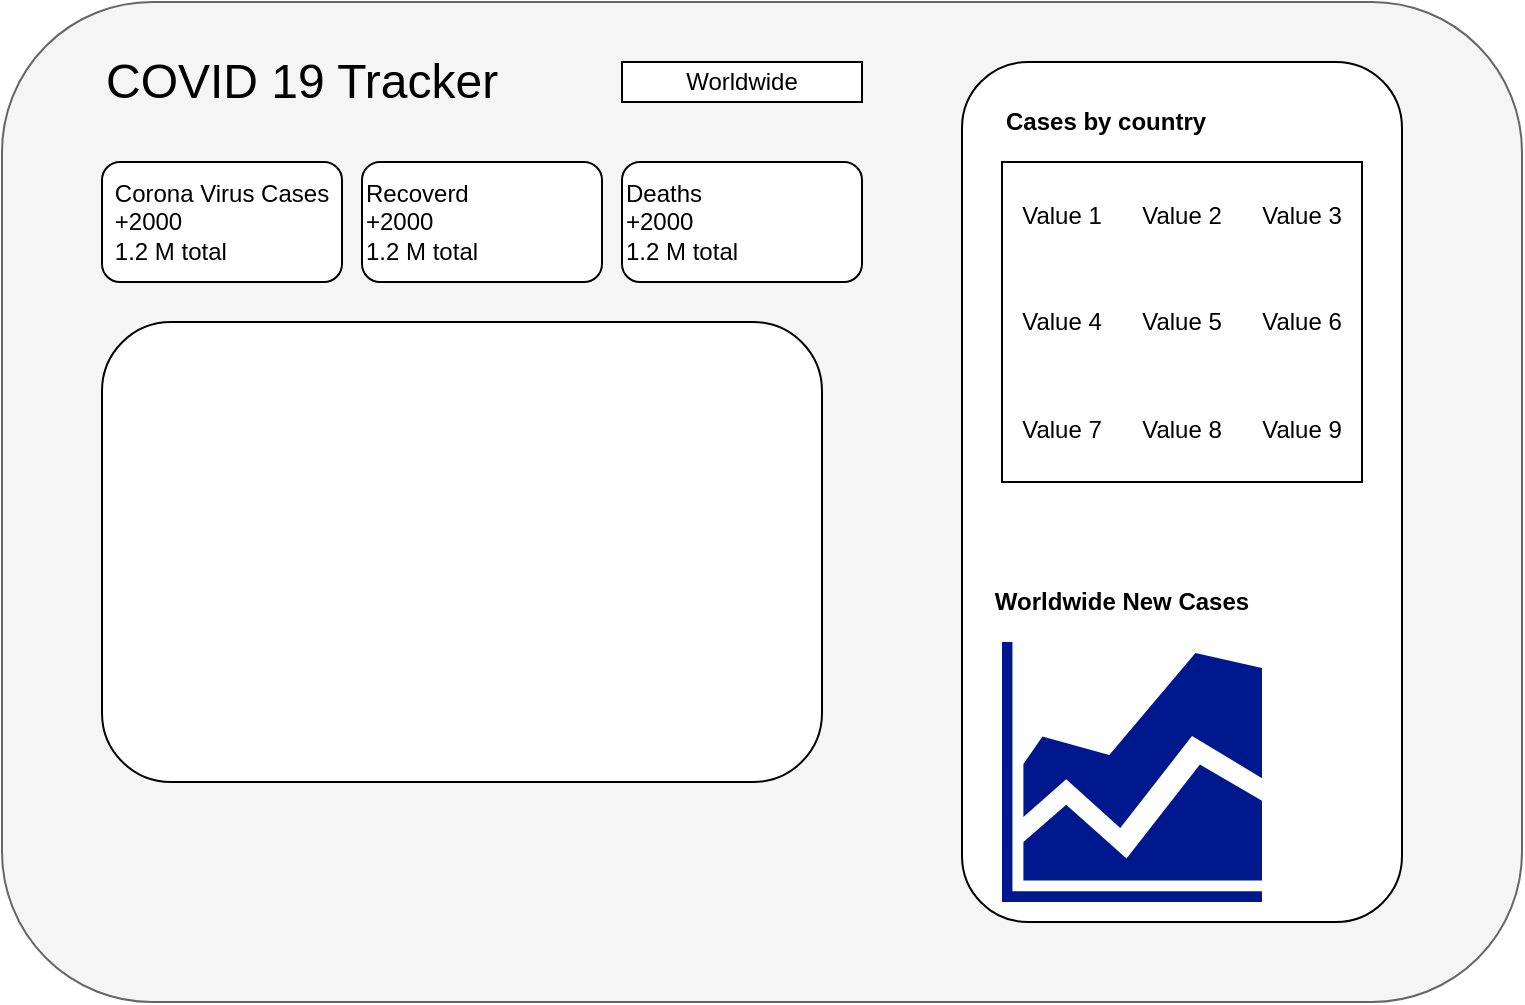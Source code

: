 <mxfile version="14.5.3" type="github">
  <diagram id="C5RBs43oDa-KdzZeNtuy" name="Page-1">
    <mxGraphModel dx="1038" dy="575" grid="1" gridSize="10" guides="1" tooltips="1" connect="1" arrows="1" fold="1" page="1" pageScale="1" pageWidth="827" pageHeight="1169" math="0" shadow="0">
      <root>
        <mxCell id="WIyWlLk6GJQsqaUBKTNV-0" />
        <mxCell id="WIyWlLk6GJQsqaUBKTNV-1" parent="WIyWlLk6GJQsqaUBKTNV-0" />
        <mxCell id="yGPGfhlQZTKZrJrrh-Fp-0" value="" style="rounded=1;whiteSpace=wrap;html=1;fillColor=#f5f5f5;strokeColor=#666666;fontColor=#333333;" vertex="1" parent="WIyWlLk6GJQsqaUBKTNV-1">
          <mxGeometry x="30" y="50" width="760" height="500" as="geometry" />
        </mxCell>
        <mxCell id="yGPGfhlQZTKZrJrrh-Fp-1" value="&lt;div align=&quot;left&quot;&gt;&lt;font style=&quot;font-size: 24px&quot;&gt;COVID 19 Tracker&lt;/font&gt;&lt;/div&gt;" style="text;html=1;strokeColor=none;fillColor=none;align=left;verticalAlign=middle;whiteSpace=wrap;rounded=0;fontSize=22;" vertex="1" parent="WIyWlLk6GJQsqaUBKTNV-1">
          <mxGeometry x="80" y="80" width="240" height="20" as="geometry" />
        </mxCell>
        <mxCell id="yGPGfhlQZTKZrJrrh-Fp-2" value="Worldwide" style="rounded=0;whiteSpace=wrap;html=1;" vertex="1" parent="WIyWlLk6GJQsqaUBKTNV-1">
          <mxGeometry x="340" y="80" width="120" height="20" as="geometry" />
        </mxCell>
        <mxCell id="yGPGfhlQZTKZrJrrh-Fp-3" value="&lt;br&gt;&lt;div align=&quot;left&quot;&gt;Corona Virus Cases&lt;br&gt;&lt;/div&gt;&lt;div align=&quot;left&quot;&gt;+2000&lt;br&gt;&lt;/div&gt;&lt;div align=&quot;left&quot;&gt;1.2 M total&lt;br&gt;&lt;/div&gt;&lt;div align=&quot;justify&quot;&gt;&lt;br&gt;&lt;/div&gt;" style="rounded=1;whiteSpace=wrap;html=1;" vertex="1" parent="WIyWlLk6GJQsqaUBKTNV-1">
          <mxGeometry x="80" y="130" width="120" height="60" as="geometry" />
        </mxCell>
        <mxCell id="yGPGfhlQZTKZrJrrh-Fp-4" value="&lt;br&gt;&lt;div align=&quot;left&quot;&gt;Recoverd&lt;br&gt;+2000&lt;br&gt;1.2 M total&lt;br&gt;&lt;/div&gt;&lt;div align=&quot;left&quot;&gt;&lt;br&gt;&lt;/div&gt;" style="rounded=1;whiteSpace=wrap;html=1;align=left;" vertex="1" parent="WIyWlLk6GJQsqaUBKTNV-1">
          <mxGeometry x="210" y="130" width="120" height="60" as="geometry" />
        </mxCell>
        <mxCell id="yGPGfhlQZTKZrJrrh-Fp-5" value="&lt;br&gt;&lt;div align=&quot;left&quot;&gt;Deaths&lt;br&gt;+2000&lt;br&gt;1.2 M total&lt;br&gt;&lt;/div&gt;&lt;div align=&quot;left&quot;&gt;&lt;br&gt;&lt;/div&gt;" style="rounded=1;whiteSpace=wrap;html=1;align=left;" vertex="1" parent="WIyWlLk6GJQsqaUBKTNV-1">
          <mxGeometry x="340" y="130" width="120" height="60" as="geometry" />
        </mxCell>
        <mxCell id="yGPGfhlQZTKZrJrrh-Fp-8" value="" style="rounded=1;whiteSpace=wrap;html=1;" vertex="1" parent="WIyWlLk6GJQsqaUBKTNV-1">
          <mxGeometry x="80" y="210" width="360" height="230" as="geometry" />
        </mxCell>
        <mxCell id="yGPGfhlQZTKZrJrrh-Fp-9" value="" style="shape=image;html=1;verticalAlign=top;verticalLabelPosition=bottom;labelBackgroundColor=#ffffff;imageAspect=0;aspect=fixed;image=https://cdn4.iconfinder.com/data/icons/small-n-flat/24/map-128.png" vertex="1" parent="WIyWlLk6GJQsqaUBKTNV-1">
          <mxGeometry x="170" y="240" width="160" height="160" as="geometry" />
        </mxCell>
        <mxCell id="yGPGfhlQZTKZrJrrh-Fp-10" value="" style="rounded=1;whiteSpace=wrap;html=1;" vertex="1" parent="WIyWlLk6GJQsqaUBKTNV-1">
          <mxGeometry x="510" y="80" width="220" height="430" as="geometry" />
        </mxCell>
        <mxCell id="yGPGfhlQZTKZrJrrh-Fp-11" value="&lt;div align=&quot;left&quot;&gt;&lt;b&gt;Worldwide New Cases&lt;/b&gt;&lt;br&gt;&lt;/div&gt;" style="text;html=1;strokeColor=none;fillColor=none;align=center;verticalAlign=middle;whiteSpace=wrap;rounded=0;" vertex="1" parent="WIyWlLk6GJQsqaUBKTNV-1">
          <mxGeometry x="520" y="340" width="140" height="20" as="geometry" />
        </mxCell>
        <mxCell id="yGPGfhlQZTKZrJrrh-Fp-12" value="&lt;div align=&quot;left&quot;&gt;&lt;b&gt;Cases by country&lt;/b&gt;&lt;/div&gt;" style="text;html=1;strokeColor=none;fillColor=none;align=left;verticalAlign=middle;whiteSpace=wrap;rounded=0;" vertex="1" parent="WIyWlLk6GJQsqaUBKTNV-1">
          <mxGeometry x="530" y="100" width="110" height="20" as="geometry" />
        </mxCell>
        <mxCell id="yGPGfhlQZTKZrJrrh-Fp-13" value="" style="aspect=fixed;pointerEvents=1;shadow=0;dashed=0;html=1;strokeColor=none;labelPosition=center;verticalLabelPosition=bottom;verticalAlign=top;align=center;fillColor=#00188D;shape=mxgraph.mscae.general.graph" vertex="1" parent="WIyWlLk6GJQsqaUBKTNV-1">
          <mxGeometry x="530" y="370" width="130" height="130" as="geometry" />
        </mxCell>
        <mxCell id="yGPGfhlQZTKZrJrrh-Fp-14" value="" style="shape=table;html=1;whiteSpace=wrap;startSize=0;container=1;collapsible=0;childLayout=tableLayout;columnLines=0;rowLines=0;" vertex="1" parent="WIyWlLk6GJQsqaUBKTNV-1">
          <mxGeometry x="530" y="130" width="180" height="160" as="geometry" />
        </mxCell>
        <mxCell id="yGPGfhlQZTKZrJrrh-Fp-15" value="" style="shape=partialRectangle;html=1;whiteSpace=wrap;collapsible=0;dropTarget=0;pointerEvents=0;fillColor=none;top=0;left=0;bottom=0;right=0;points=[[0,0.5],[1,0.5]];portConstraint=eastwest;" vertex="1" parent="yGPGfhlQZTKZrJrrh-Fp-14">
          <mxGeometry width="180" height="53" as="geometry" />
        </mxCell>
        <mxCell id="yGPGfhlQZTKZrJrrh-Fp-16" value="Value 1" style="shape=partialRectangle;html=1;whiteSpace=wrap;connectable=0;fillColor=none;top=0;left=0;bottom=0;right=0;overflow=hidden;" vertex="1" parent="yGPGfhlQZTKZrJrrh-Fp-15">
          <mxGeometry width="60" height="53" as="geometry" />
        </mxCell>
        <mxCell id="yGPGfhlQZTKZrJrrh-Fp-17" value="Value 2" style="shape=partialRectangle;html=1;whiteSpace=wrap;connectable=0;fillColor=none;top=0;left=0;bottom=0;right=0;overflow=hidden;" vertex="1" parent="yGPGfhlQZTKZrJrrh-Fp-15">
          <mxGeometry x="60" width="60" height="53" as="geometry" />
        </mxCell>
        <mxCell id="yGPGfhlQZTKZrJrrh-Fp-18" value="Value 3" style="shape=partialRectangle;html=1;whiteSpace=wrap;connectable=0;fillColor=none;top=0;left=0;bottom=0;right=0;overflow=hidden;" vertex="1" parent="yGPGfhlQZTKZrJrrh-Fp-15">
          <mxGeometry x="120" width="60" height="53" as="geometry" />
        </mxCell>
        <mxCell id="yGPGfhlQZTKZrJrrh-Fp-19" value="" style="shape=partialRectangle;html=1;whiteSpace=wrap;collapsible=0;dropTarget=0;pointerEvents=0;fillColor=none;top=0;left=0;bottom=0;right=0;points=[[0,0.5],[1,0.5]];portConstraint=eastwest;" vertex="1" parent="yGPGfhlQZTKZrJrrh-Fp-14">
          <mxGeometry y="53" width="180" height="54" as="geometry" />
        </mxCell>
        <mxCell id="yGPGfhlQZTKZrJrrh-Fp-20" value="Value 4" style="shape=partialRectangle;html=1;whiteSpace=wrap;connectable=0;fillColor=none;top=0;left=0;bottom=0;right=0;overflow=hidden;" vertex="1" parent="yGPGfhlQZTKZrJrrh-Fp-19">
          <mxGeometry width="60" height="54" as="geometry" />
        </mxCell>
        <mxCell id="yGPGfhlQZTKZrJrrh-Fp-21" value="Value 5" style="shape=partialRectangle;html=1;whiteSpace=wrap;connectable=0;fillColor=none;top=0;left=0;bottom=0;right=0;overflow=hidden;" vertex="1" parent="yGPGfhlQZTKZrJrrh-Fp-19">
          <mxGeometry x="60" width="60" height="54" as="geometry" />
        </mxCell>
        <mxCell id="yGPGfhlQZTKZrJrrh-Fp-22" value="Value 6" style="shape=partialRectangle;html=1;whiteSpace=wrap;connectable=0;fillColor=none;top=0;left=0;bottom=0;right=0;overflow=hidden;" vertex="1" parent="yGPGfhlQZTKZrJrrh-Fp-19">
          <mxGeometry x="120" width="60" height="54" as="geometry" />
        </mxCell>
        <mxCell id="yGPGfhlQZTKZrJrrh-Fp-23" value="" style="shape=partialRectangle;html=1;whiteSpace=wrap;collapsible=0;dropTarget=0;pointerEvents=0;fillColor=none;top=0;left=0;bottom=0;right=0;points=[[0,0.5],[1,0.5]];portConstraint=eastwest;" vertex="1" parent="yGPGfhlQZTKZrJrrh-Fp-14">
          <mxGeometry y="107" width="180" height="53" as="geometry" />
        </mxCell>
        <mxCell id="yGPGfhlQZTKZrJrrh-Fp-24" value="Value 7" style="shape=partialRectangle;html=1;whiteSpace=wrap;connectable=0;fillColor=none;top=0;left=0;bottom=0;right=0;overflow=hidden;" vertex="1" parent="yGPGfhlQZTKZrJrrh-Fp-23">
          <mxGeometry width="60" height="53" as="geometry" />
        </mxCell>
        <mxCell id="yGPGfhlQZTKZrJrrh-Fp-25" value="Value 8" style="shape=partialRectangle;html=1;whiteSpace=wrap;connectable=0;fillColor=none;top=0;left=0;bottom=0;right=0;overflow=hidden;" vertex="1" parent="yGPGfhlQZTKZrJrrh-Fp-23">
          <mxGeometry x="60" width="60" height="53" as="geometry" />
        </mxCell>
        <mxCell id="yGPGfhlQZTKZrJrrh-Fp-26" value="Value 9" style="shape=partialRectangle;html=1;whiteSpace=wrap;connectable=0;fillColor=none;top=0;left=0;bottom=0;right=0;overflow=hidden;" vertex="1" parent="yGPGfhlQZTKZrJrrh-Fp-23">
          <mxGeometry x="120" width="60" height="53" as="geometry" />
        </mxCell>
      </root>
    </mxGraphModel>
  </diagram>
</mxfile>

